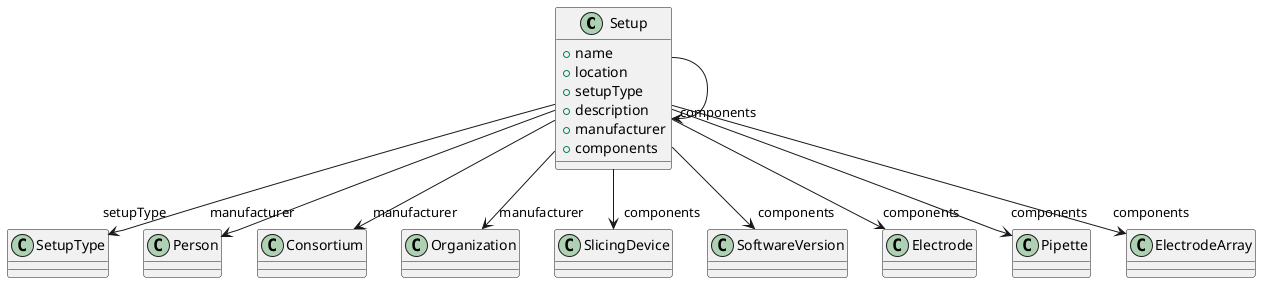 @startuml
class Setup {
+name
+location
+setupType
+description
+manufacturer
+components

}
Setup -d-> "setupType" SetupType
Setup -d-> "manufacturer" Person
Setup -d-> "manufacturer" Consortium
Setup -d-> "manufacturer" Organization
Setup -d-> "components" SlicingDevice
Setup -d-> "components" SoftwareVersion
Setup -d-> "components" Setup
Setup -d-> "components" Electrode
Setup -d-> "components" Pipette
Setup -d-> "components" ElectrodeArray

@enduml